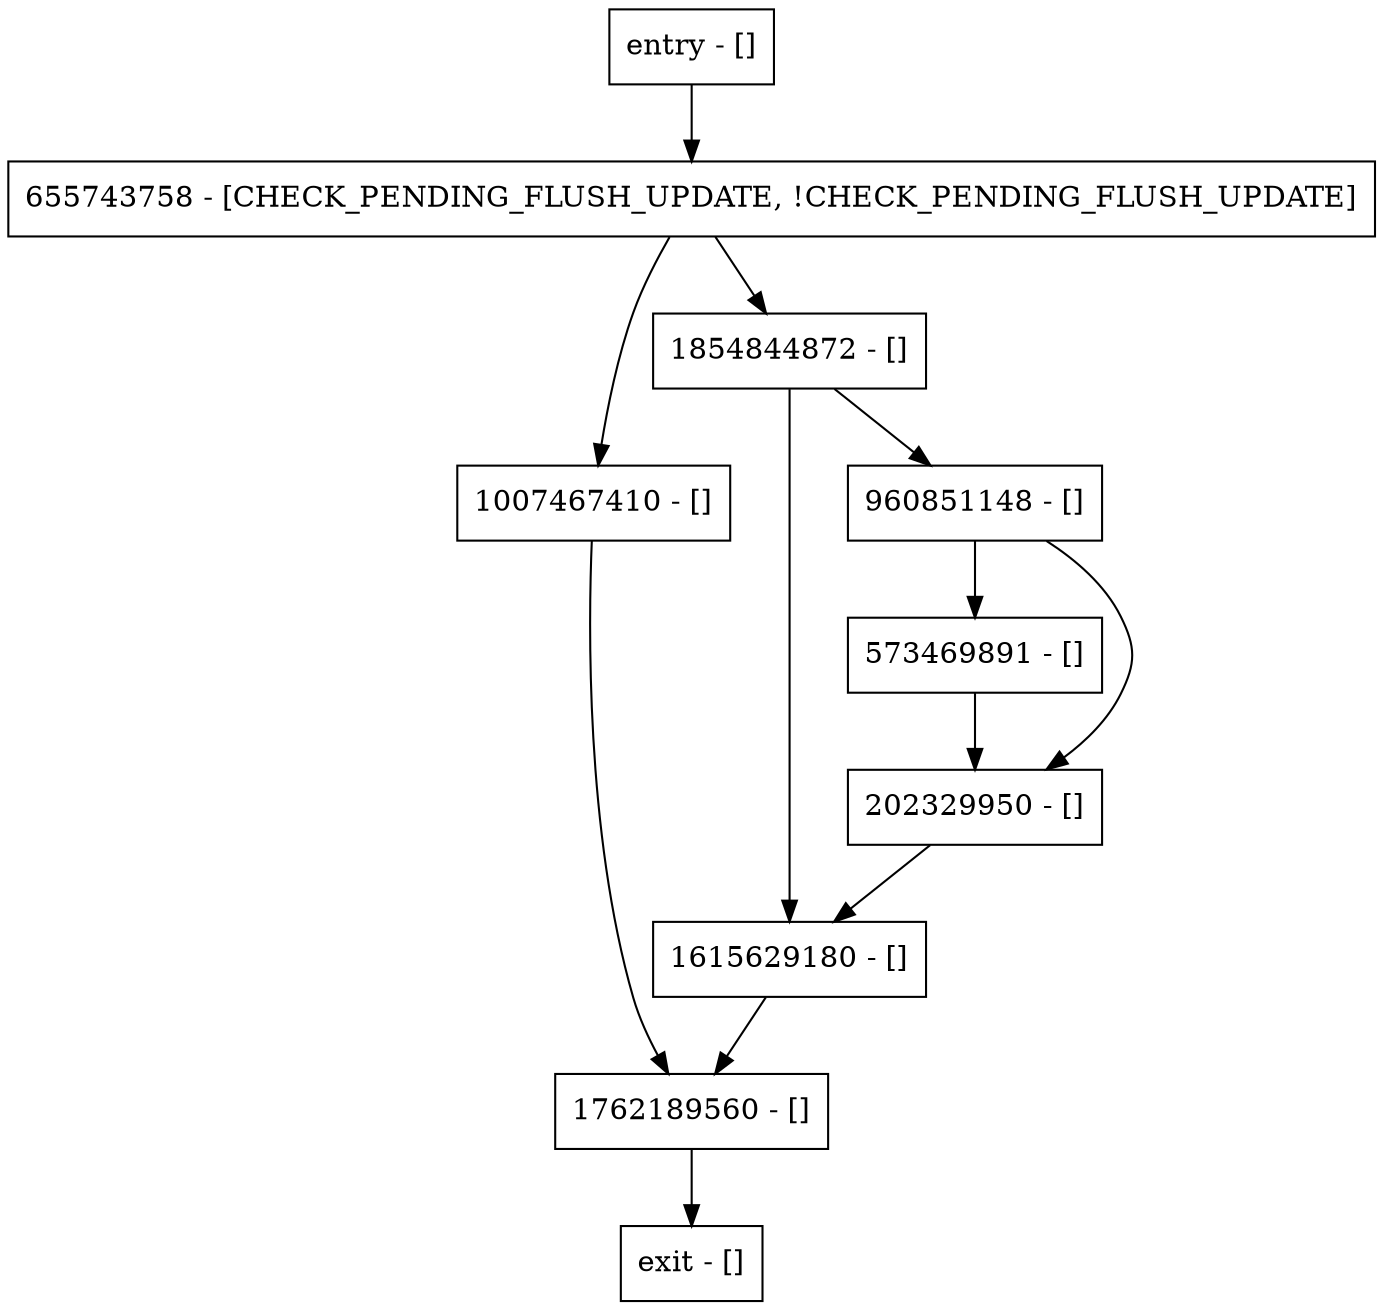 digraph postUpdate {
node [shape=record];
entry [label="entry - []"];
exit [label="exit - []"];
573469891 [label="573469891 - []"];
1007467410 [label="1007467410 - []"];
1615629180 [label="1615629180 - []"];
1762189560 [label="1762189560 - []"];
1854844872 [label="1854844872 - []"];
960851148 [label="960851148 - []"];
655743758 [label="655743758 - [CHECK_PENDING_FLUSH_UPDATE, !CHECK_PENDING_FLUSH_UPDATE]"];
202329950 [label="202329950 - []"];
entry;
exit;
entry -> 655743758;
573469891 -> 202329950;
1007467410 -> 1762189560;
1615629180 -> 1762189560;
1762189560 -> exit;
1854844872 -> 1615629180;
1854844872 -> 960851148;
960851148 -> 573469891;
960851148 -> 202329950;
655743758 -> 1007467410;
655743758 -> 1854844872;
202329950 -> 1615629180;
}

